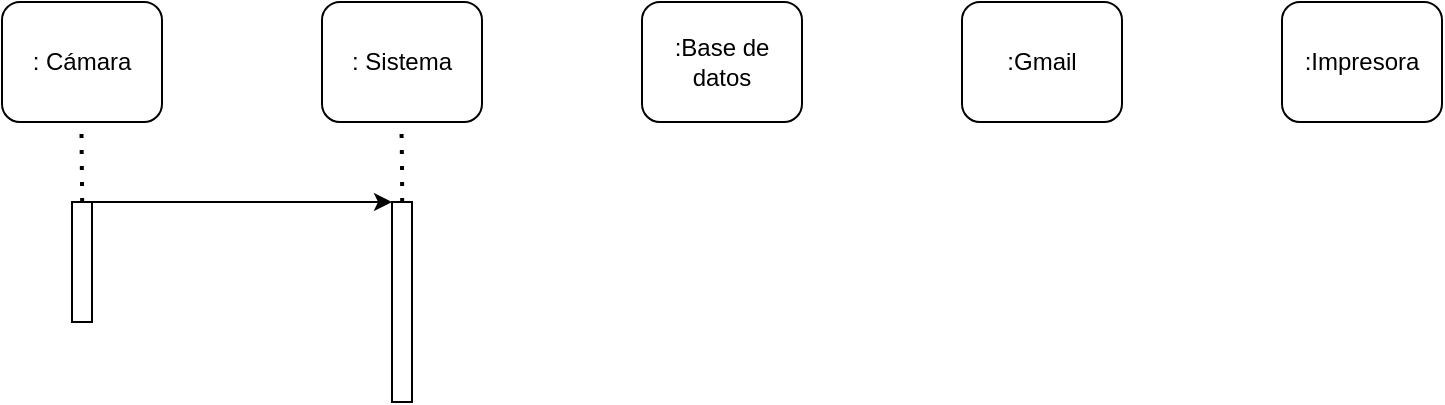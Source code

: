<mxfile version="20.5.2" type="github">
  <diagram id="kgpKYQtTHZ0yAKxKKP6v" name="Page-1">
    <mxGraphModel dx="640" dy="556" grid="1" gridSize="10" guides="1" tooltips="1" connect="1" arrows="1" fold="1" page="1" pageScale="1" pageWidth="850" pageHeight="1100" math="0" shadow="0">
      <root>
        <mxCell id="0" />
        <mxCell id="1" parent="0" />
        <mxCell id="Me8K__6ZfElUEBqxW40y-1" value=": Cámara" style="rounded=1;whiteSpace=wrap;html=1;" vertex="1" parent="1">
          <mxGeometry x="40" y="80" width="80" height="60" as="geometry" />
        </mxCell>
        <mxCell id="Me8K__6ZfElUEBqxW40y-2" value=": Sistema" style="rounded=1;whiteSpace=wrap;html=1;" vertex="1" parent="1">
          <mxGeometry x="200" y="80" width="80" height="60" as="geometry" />
        </mxCell>
        <mxCell id="Me8K__6ZfElUEBqxW40y-3" value=":Base de datos" style="rounded=1;whiteSpace=wrap;html=1;" vertex="1" parent="1">
          <mxGeometry x="360" y="80" width="80" height="60" as="geometry" />
        </mxCell>
        <mxCell id="Me8K__6ZfElUEBqxW40y-4" value=":Impresora" style="rounded=1;whiteSpace=wrap;html=1;" vertex="1" parent="1">
          <mxGeometry x="680" y="80" width="80" height="60" as="geometry" />
        </mxCell>
        <mxCell id="Me8K__6ZfElUEBqxW40y-5" value=":Gmail" style="rounded=1;whiteSpace=wrap;html=1;" vertex="1" parent="1">
          <mxGeometry x="520" y="80" width="80" height="60" as="geometry" />
        </mxCell>
        <mxCell id="Me8K__6ZfElUEBqxW40y-6" value="" style="endArrow=none;dashed=1;html=1;dashPattern=1 3;strokeWidth=2;rounded=0;" edge="1" parent="1">
          <mxGeometry width="50" height="50" relative="1" as="geometry">
            <mxPoint x="80.09" y="180" as="sourcePoint" />
            <mxPoint x="79.69" y="140" as="targetPoint" />
          </mxGeometry>
        </mxCell>
        <mxCell id="Me8K__6ZfElUEBqxW40y-7" value="" style="rounded=0;whiteSpace=wrap;html=1;" vertex="1" parent="1">
          <mxGeometry x="235" y="180" width="10" height="100" as="geometry" />
        </mxCell>
        <mxCell id="Me8K__6ZfElUEBqxW40y-8" value="" style="rounded=0;whiteSpace=wrap;html=1;" vertex="1" parent="1">
          <mxGeometry x="75" y="180" width="10" height="60" as="geometry" />
        </mxCell>
        <mxCell id="Me8K__6ZfElUEBqxW40y-9" value="" style="endArrow=none;dashed=1;html=1;dashPattern=1 3;strokeWidth=2;rounded=0;" edge="1" parent="1">
          <mxGeometry width="50" height="50" relative="1" as="geometry">
            <mxPoint x="240.09" y="180" as="sourcePoint" />
            <mxPoint x="239.69" y="140" as="targetPoint" />
            <Array as="points">
              <mxPoint x="240" y="160" />
            </Array>
          </mxGeometry>
        </mxCell>
        <mxCell id="Me8K__6ZfElUEBqxW40y-10" value="" style="endArrow=classic;html=1;rounded=0;entryX=0;entryY=0;entryDx=0;entryDy=0;" edge="1" parent="1" target="Me8K__6ZfElUEBqxW40y-7">
          <mxGeometry width="50" height="50" relative="1" as="geometry">
            <mxPoint x="85" y="180" as="sourcePoint" />
            <mxPoint x="155" y="180" as="targetPoint" />
          </mxGeometry>
        </mxCell>
      </root>
    </mxGraphModel>
  </diagram>
</mxfile>

